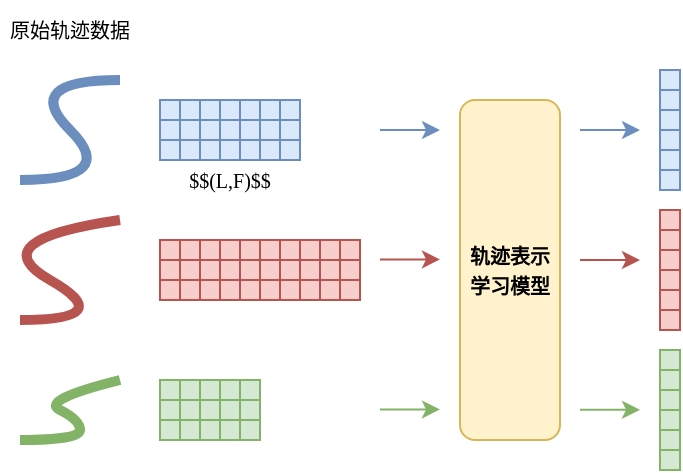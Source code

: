 <mxfile version="26.0.16">
  <diagram name="第 1 页" id="fXplxL7RxXCnTCHVlQfk">
    <mxGraphModel dx="488" dy="281" grid="1" gridSize="10" guides="1" tooltips="1" connect="1" arrows="1" fold="1" page="1" pageScale="1" pageWidth="827" pageHeight="1169" math="0" shadow="0">
      <root>
        <mxCell id="0" />
        <mxCell id="1" parent="0" />
        <mxCell id="59bn6zkRBfai4LQEzVHQ-1" value="&lt;font style=&quot;font-size: 10px;&quot; face=&quot;Simsun&quot;&gt;&lt;b&gt;轨迹表示学习模型&lt;/b&gt;&lt;/font&gt;" style="rounded=1;whiteSpace=wrap;html=1;fillColor=#fff2cc;strokeColor=#d6b656;" vertex="1" parent="1">
          <mxGeometry x="340" y="320" width="50" height="170" as="geometry" />
        </mxCell>
        <mxCell id="59bn6zkRBfai4LQEzVHQ-2" value="" style="curved=1;endArrow=none;html=1;rounded=0;fillColor=#dae8fc;strokeColor=#6c8ebf;startFill=0;strokeWidth=5;" edge="1" parent="1">
          <mxGeometry width="50" height="50" relative="1" as="geometry">
            <mxPoint x="120" y="360" as="sourcePoint" />
            <mxPoint x="170" y="310" as="targetPoint" />
            <Array as="points">
              <mxPoint x="170" y="360" />
              <mxPoint x="120" y="310" />
            </Array>
          </mxGeometry>
        </mxCell>
        <mxCell id="59bn6zkRBfai4LQEzVHQ-5" value="" style="rounded=0;whiteSpace=wrap;html=1;fillColor=#dae8fc;strokeColor=#6c8ebf;" vertex="1" parent="1">
          <mxGeometry x="190" y="330" width="10" height="10" as="geometry" />
        </mxCell>
        <mxCell id="59bn6zkRBfai4LQEzVHQ-7" value="" style="rounded=0;whiteSpace=wrap;html=1;fillColor=#dae8fc;strokeColor=#6c8ebf;" vertex="1" parent="1">
          <mxGeometry x="200" y="330" width="10" height="10" as="geometry" />
        </mxCell>
        <mxCell id="59bn6zkRBfai4LQEzVHQ-8" value="" style="rounded=0;whiteSpace=wrap;html=1;fillColor=#dae8fc;strokeColor=#6c8ebf;" vertex="1" parent="1">
          <mxGeometry x="210" y="330" width="10" height="10" as="geometry" />
        </mxCell>
        <mxCell id="59bn6zkRBfai4LQEzVHQ-9" value="" style="rounded=0;whiteSpace=wrap;html=1;fillColor=#dae8fc;strokeColor=#6c8ebf;" vertex="1" parent="1">
          <mxGeometry x="220" y="330" width="10" height="10" as="geometry" />
        </mxCell>
        <mxCell id="59bn6zkRBfai4LQEzVHQ-10" value="" style="rounded=0;whiteSpace=wrap;html=1;fillColor=#dae8fc;strokeColor=#6c8ebf;" vertex="1" parent="1">
          <mxGeometry x="230" y="330" width="10" height="10" as="geometry" />
        </mxCell>
        <mxCell id="59bn6zkRBfai4LQEzVHQ-11" value="" style="rounded=0;whiteSpace=wrap;html=1;fillColor=#dae8fc;strokeColor=#6c8ebf;" vertex="1" parent="1">
          <mxGeometry x="240" y="330" width="10" height="10" as="geometry" />
        </mxCell>
        <mxCell id="59bn6zkRBfai4LQEzVHQ-12" value="" style="rounded=0;whiteSpace=wrap;html=1;fillColor=#dae8fc;strokeColor=#6c8ebf;" vertex="1" parent="1">
          <mxGeometry x="250" y="330" width="10" height="10" as="geometry" />
        </mxCell>
        <mxCell id="59bn6zkRBfai4LQEzVHQ-13" value="" style="curved=1;endArrow=none;html=1;rounded=0;fillColor=#f8cecc;strokeColor=#b85450;startFill=0;strokeWidth=5;" edge="1" parent="1">
          <mxGeometry width="50" height="50" relative="1" as="geometry">
            <mxPoint x="120" y="430" as="sourcePoint" />
            <mxPoint x="170" y="380" as="targetPoint" />
            <Array as="points">
              <mxPoint x="170" y="430" />
              <mxPoint x="100" y="390" />
            </Array>
          </mxGeometry>
        </mxCell>
        <mxCell id="59bn6zkRBfai4LQEzVHQ-14" value="" style="rounded=0;whiteSpace=wrap;html=1;fillColor=#f8cecc;strokeColor=#b85450;" vertex="1" parent="1">
          <mxGeometry x="190" y="400" width="10" height="10" as="geometry" />
        </mxCell>
        <mxCell id="59bn6zkRBfai4LQEzVHQ-15" value="" style="rounded=0;whiteSpace=wrap;html=1;fillColor=#f8cecc;strokeColor=#b85450;" vertex="1" parent="1">
          <mxGeometry x="200" y="400" width="10" height="10" as="geometry" />
        </mxCell>
        <mxCell id="59bn6zkRBfai4LQEzVHQ-16" value="" style="rounded=0;whiteSpace=wrap;html=1;fillColor=#f8cecc;strokeColor=#b85450;" vertex="1" parent="1">
          <mxGeometry x="210" y="400" width="10" height="10" as="geometry" />
        </mxCell>
        <mxCell id="59bn6zkRBfai4LQEzVHQ-17" value="" style="rounded=0;whiteSpace=wrap;html=1;fillColor=#f8cecc;strokeColor=#b85450;" vertex="1" parent="1">
          <mxGeometry x="220" y="400" width="10" height="10" as="geometry" />
        </mxCell>
        <mxCell id="59bn6zkRBfai4LQEzVHQ-18" value="" style="rounded=0;whiteSpace=wrap;html=1;fillColor=#f8cecc;strokeColor=#b85450;" vertex="1" parent="1">
          <mxGeometry x="230" y="400" width="10" height="10" as="geometry" />
        </mxCell>
        <mxCell id="59bn6zkRBfai4LQEzVHQ-19" value="" style="rounded=0;whiteSpace=wrap;html=1;fillColor=#f8cecc;strokeColor=#b85450;" vertex="1" parent="1">
          <mxGeometry x="240" y="400" width="10" height="10" as="geometry" />
        </mxCell>
        <mxCell id="59bn6zkRBfai4LQEzVHQ-20" value="" style="rounded=0;whiteSpace=wrap;html=1;fillColor=#f8cecc;strokeColor=#b85450;" vertex="1" parent="1">
          <mxGeometry x="250" y="400" width="10" height="10" as="geometry" />
        </mxCell>
        <mxCell id="59bn6zkRBfai4LQEzVHQ-21" value="" style="rounded=0;whiteSpace=wrap;html=1;fillColor=#f8cecc;strokeColor=#b85450;" vertex="1" parent="1">
          <mxGeometry x="260" y="400" width="10" height="10" as="geometry" />
        </mxCell>
        <mxCell id="59bn6zkRBfai4LQEzVHQ-22" value="" style="rounded=0;whiteSpace=wrap;html=1;fillColor=#f8cecc;strokeColor=#b85450;" vertex="1" parent="1">
          <mxGeometry x="270" y="400" width="10" height="10" as="geometry" />
        </mxCell>
        <mxCell id="59bn6zkRBfai4LQEzVHQ-23" value="" style="rounded=0;whiteSpace=wrap;html=1;fillColor=#f8cecc;strokeColor=#b85450;" vertex="1" parent="1">
          <mxGeometry x="280" y="400" width="10" height="10" as="geometry" />
        </mxCell>
        <mxCell id="59bn6zkRBfai4LQEzVHQ-24" value="" style="curved=1;endArrow=none;html=1;rounded=0;fillColor=#d5e8d4;strokeColor=#82b366;startFill=0;strokeWidth=5;" edge="1" parent="1">
          <mxGeometry width="50" height="50" relative="1" as="geometry">
            <mxPoint x="120" y="490" as="sourcePoint" />
            <mxPoint x="170" y="460" as="targetPoint" />
            <Array as="points">
              <mxPoint x="150" y="490" />
              <mxPoint x="150" y="480" />
              <mxPoint x="130" y="470" />
            </Array>
          </mxGeometry>
        </mxCell>
        <mxCell id="59bn6zkRBfai4LQEzVHQ-25" value="" style="rounded=0;whiteSpace=wrap;html=1;fillColor=#d5e8d4;strokeColor=#82b366;" vertex="1" parent="1">
          <mxGeometry x="190" y="470" width="10" height="10" as="geometry" />
        </mxCell>
        <mxCell id="59bn6zkRBfai4LQEzVHQ-26" value="" style="rounded=0;whiteSpace=wrap;html=1;fillColor=#d5e8d4;strokeColor=#82b366;" vertex="1" parent="1">
          <mxGeometry x="200" y="470" width="10" height="10" as="geometry" />
        </mxCell>
        <mxCell id="59bn6zkRBfai4LQEzVHQ-27" value="" style="rounded=0;whiteSpace=wrap;html=1;fillColor=#d5e8d4;strokeColor=#82b366;" vertex="1" parent="1">
          <mxGeometry x="210" y="470" width="10" height="10" as="geometry" />
        </mxCell>
        <mxCell id="59bn6zkRBfai4LQEzVHQ-28" value="" style="rounded=0;whiteSpace=wrap;html=1;fillColor=#d5e8d4;strokeColor=#82b366;" vertex="1" parent="1">
          <mxGeometry x="220" y="470" width="10" height="10" as="geometry" />
        </mxCell>
        <mxCell id="59bn6zkRBfai4LQEzVHQ-29" value="" style="rounded=0;whiteSpace=wrap;html=1;fillColor=#d5e8d4;strokeColor=#82b366;" vertex="1" parent="1">
          <mxGeometry x="230" y="470" width="10" height="10" as="geometry" />
        </mxCell>
        <mxCell id="59bn6zkRBfai4LQEzVHQ-51" value="" style="rounded=0;whiteSpace=wrap;html=1;fillColor=#dae8fc;strokeColor=#6c8ebf;" vertex="1" parent="1">
          <mxGeometry x="190" y="340" width="10" height="10" as="geometry" />
        </mxCell>
        <mxCell id="59bn6zkRBfai4LQEzVHQ-52" value="" style="rounded=0;whiteSpace=wrap;html=1;fillColor=#dae8fc;strokeColor=#6c8ebf;" vertex="1" parent="1">
          <mxGeometry x="200" y="340" width="10" height="10" as="geometry" />
        </mxCell>
        <mxCell id="59bn6zkRBfai4LQEzVHQ-53" value="" style="rounded=0;whiteSpace=wrap;html=1;fillColor=#dae8fc;strokeColor=#6c8ebf;" vertex="1" parent="1">
          <mxGeometry x="210" y="340" width="10" height="10" as="geometry" />
        </mxCell>
        <mxCell id="59bn6zkRBfai4LQEzVHQ-54" value="" style="rounded=0;whiteSpace=wrap;html=1;fillColor=#dae8fc;strokeColor=#6c8ebf;" vertex="1" parent="1">
          <mxGeometry x="220" y="340" width="10" height="10" as="geometry" />
        </mxCell>
        <mxCell id="59bn6zkRBfai4LQEzVHQ-55" value="" style="rounded=0;whiteSpace=wrap;html=1;fillColor=#dae8fc;strokeColor=#6c8ebf;" vertex="1" parent="1">
          <mxGeometry x="230" y="340" width="10" height="10" as="geometry" />
        </mxCell>
        <mxCell id="59bn6zkRBfai4LQEzVHQ-56" value="" style="rounded=0;whiteSpace=wrap;html=1;fillColor=#dae8fc;strokeColor=#6c8ebf;" vertex="1" parent="1">
          <mxGeometry x="240" y="340" width="10" height="10" as="geometry" />
        </mxCell>
        <mxCell id="59bn6zkRBfai4LQEzVHQ-57" value="" style="rounded=0;whiteSpace=wrap;html=1;fillColor=#dae8fc;strokeColor=#6c8ebf;" vertex="1" parent="1">
          <mxGeometry x="250" y="340" width="10" height="10" as="geometry" />
        </mxCell>
        <mxCell id="59bn6zkRBfai4LQEzVHQ-58" value="" style="rounded=0;whiteSpace=wrap;html=1;fillColor=#dae8fc;strokeColor=#6c8ebf;" vertex="1" parent="1">
          <mxGeometry x="190" y="320" width="10" height="10" as="geometry" />
        </mxCell>
        <mxCell id="59bn6zkRBfai4LQEzVHQ-59" value="" style="rounded=0;whiteSpace=wrap;html=1;fillColor=#dae8fc;strokeColor=#6c8ebf;" vertex="1" parent="1">
          <mxGeometry x="200" y="320" width="10" height="10" as="geometry" />
        </mxCell>
        <mxCell id="59bn6zkRBfai4LQEzVHQ-60" value="" style="rounded=0;whiteSpace=wrap;html=1;fillColor=#dae8fc;strokeColor=#6c8ebf;" vertex="1" parent="1">
          <mxGeometry x="210" y="320" width="10" height="10" as="geometry" />
        </mxCell>
        <mxCell id="59bn6zkRBfai4LQEzVHQ-61" value="" style="rounded=0;whiteSpace=wrap;html=1;fillColor=#dae8fc;strokeColor=#6c8ebf;" vertex="1" parent="1">
          <mxGeometry x="220" y="320" width="10" height="10" as="geometry" />
        </mxCell>
        <mxCell id="59bn6zkRBfai4LQEzVHQ-62" value="" style="rounded=0;whiteSpace=wrap;html=1;fillColor=#dae8fc;strokeColor=#6c8ebf;" vertex="1" parent="1">
          <mxGeometry x="230" y="320" width="10" height="10" as="geometry" />
        </mxCell>
        <mxCell id="59bn6zkRBfai4LQEzVHQ-63" value="" style="rounded=0;whiteSpace=wrap;html=1;fillColor=#dae8fc;strokeColor=#6c8ebf;" vertex="1" parent="1">
          <mxGeometry x="240" y="320" width="10" height="10" as="geometry" />
        </mxCell>
        <mxCell id="59bn6zkRBfai4LQEzVHQ-64" value="" style="rounded=0;whiteSpace=wrap;html=1;fillColor=#dae8fc;strokeColor=#6c8ebf;" vertex="1" parent="1">
          <mxGeometry x="250" y="320" width="10" height="10" as="geometry" />
        </mxCell>
        <mxCell id="59bn6zkRBfai4LQEzVHQ-65" value="" style="rounded=0;whiteSpace=wrap;html=1;fillColor=#f8cecc;strokeColor=#b85450;" vertex="1" parent="1">
          <mxGeometry x="190" y="390" width="10" height="10" as="geometry" />
        </mxCell>
        <mxCell id="59bn6zkRBfai4LQEzVHQ-66" value="" style="rounded=0;whiteSpace=wrap;html=1;fillColor=#f8cecc;strokeColor=#b85450;" vertex="1" parent="1">
          <mxGeometry x="200" y="390" width="10" height="10" as="geometry" />
        </mxCell>
        <mxCell id="59bn6zkRBfai4LQEzVHQ-67" value="" style="rounded=0;whiteSpace=wrap;html=1;fillColor=#f8cecc;strokeColor=#b85450;" vertex="1" parent="1">
          <mxGeometry x="210" y="390" width="10" height="10" as="geometry" />
        </mxCell>
        <mxCell id="59bn6zkRBfai4LQEzVHQ-68" value="" style="rounded=0;whiteSpace=wrap;html=1;fillColor=#f8cecc;strokeColor=#b85450;" vertex="1" parent="1">
          <mxGeometry x="220" y="390" width="10" height="10" as="geometry" />
        </mxCell>
        <mxCell id="59bn6zkRBfai4LQEzVHQ-69" value="" style="rounded=0;whiteSpace=wrap;html=1;fillColor=#f8cecc;strokeColor=#b85450;" vertex="1" parent="1">
          <mxGeometry x="230" y="390" width="10" height="10" as="geometry" />
        </mxCell>
        <mxCell id="59bn6zkRBfai4LQEzVHQ-70" value="" style="rounded=0;whiteSpace=wrap;html=1;fillColor=#f8cecc;strokeColor=#b85450;" vertex="1" parent="1">
          <mxGeometry x="240" y="390" width="10" height="10" as="geometry" />
        </mxCell>
        <mxCell id="59bn6zkRBfai4LQEzVHQ-71" value="" style="rounded=0;whiteSpace=wrap;html=1;fillColor=#f8cecc;strokeColor=#b85450;" vertex="1" parent="1">
          <mxGeometry x="250" y="390" width="10" height="10" as="geometry" />
        </mxCell>
        <mxCell id="59bn6zkRBfai4LQEzVHQ-72" value="" style="rounded=0;whiteSpace=wrap;html=1;fillColor=#f8cecc;strokeColor=#b85450;" vertex="1" parent="1">
          <mxGeometry x="260" y="390" width="10" height="10" as="geometry" />
        </mxCell>
        <mxCell id="59bn6zkRBfai4LQEzVHQ-73" value="" style="rounded=0;whiteSpace=wrap;html=1;fillColor=#f8cecc;strokeColor=#b85450;" vertex="1" parent="1">
          <mxGeometry x="270" y="390" width="10" height="10" as="geometry" />
        </mxCell>
        <mxCell id="59bn6zkRBfai4LQEzVHQ-74" value="" style="rounded=0;whiteSpace=wrap;html=1;fillColor=#f8cecc;strokeColor=#b85450;" vertex="1" parent="1">
          <mxGeometry x="280" y="390" width="10" height="10" as="geometry" />
        </mxCell>
        <mxCell id="59bn6zkRBfai4LQEzVHQ-75" value="" style="rounded=0;whiteSpace=wrap;html=1;fillColor=#f8cecc;strokeColor=#b85450;" vertex="1" parent="1">
          <mxGeometry x="190" y="410" width="10" height="10" as="geometry" />
        </mxCell>
        <mxCell id="59bn6zkRBfai4LQEzVHQ-76" value="" style="rounded=0;whiteSpace=wrap;html=1;fillColor=#f8cecc;strokeColor=#b85450;" vertex="1" parent="1">
          <mxGeometry x="200" y="410" width="10" height="10" as="geometry" />
        </mxCell>
        <mxCell id="59bn6zkRBfai4LQEzVHQ-77" value="" style="rounded=0;whiteSpace=wrap;html=1;fillColor=#f8cecc;strokeColor=#b85450;" vertex="1" parent="1">
          <mxGeometry x="210" y="410" width="10" height="10" as="geometry" />
        </mxCell>
        <mxCell id="59bn6zkRBfai4LQEzVHQ-78" value="" style="rounded=0;whiteSpace=wrap;html=1;fillColor=#f8cecc;strokeColor=#b85450;" vertex="1" parent="1">
          <mxGeometry x="220" y="410" width="10" height="10" as="geometry" />
        </mxCell>
        <mxCell id="59bn6zkRBfai4LQEzVHQ-79" value="" style="rounded=0;whiteSpace=wrap;html=1;fillColor=#f8cecc;strokeColor=#b85450;" vertex="1" parent="1">
          <mxGeometry x="230" y="410" width="10" height="10" as="geometry" />
        </mxCell>
        <mxCell id="59bn6zkRBfai4LQEzVHQ-80" value="" style="rounded=0;whiteSpace=wrap;html=1;fillColor=#f8cecc;strokeColor=#b85450;" vertex="1" parent="1">
          <mxGeometry x="240" y="410" width="10" height="10" as="geometry" />
        </mxCell>
        <mxCell id="59bn6zkRBfai4LQEzVHQ-81" value="" style="rounded=0;whiteSpace=wrap;html=1;fillColor=#f8cecc;strokeColor=#b85450;" vertex="1" parent="1">
          <mxGeometry x="250" y="410" width="10" height="10" as="geometry" />
        </mxCell>
        <mxCell id="59bn6zkRBfai4LQEzVHQ-82" value="" style="rounded=0;whiteSpace=wrap;html=1;fillColor=#f8cecc;strokeColor=#b85450;" vertex="1" parent="1">
          <mxGeometry x="260" y="410" width="10" height="10" as="geometry" />
        </mxCell>
        <mxCell id="59bn6zkRBfai4LQEzVHQ-83" value="" style="rounded=0;whiteSpace=wrap;html=1;fillColor=#f8cecc;strokeColor=#b85450;" vertex="1" parent="1">
          <mxGeometry x="270" y="410" width="10" height="10" as="geometry" />
        </mxCell>
        <mxCell id="59bn6zkRBfai4LQEzVHQ-84" value="" style="rounded=0;whiteSpace=wrap;html=1;fillColor=#f8cecc;strokeColor=#b85450;" vertex="1" parent="1">
          <mxGeometry x="280" y="410" width="10" height="10" as="geometry" />
        </mxCell>
        <mxCell id="59bn6zkRBfai4LQEzVHQ-95" value="" style="rounded=0;whiteSpace=wrap;html=1;fillColor=#d5e8d4;strokeColor=#82b366;" vertex="1" parent="1">
          <mxGeometry x="190" y="480" width="10" height="10" as="geometry" />
        </mxCell>
        <mxCell id="59bn6zkRBfai4LQEzVHQ-96" value="" style="rounded=0;whiteSpace=wrap;html=1;fillColor=#d5e8d4;strokeColor=#82b366;" vertex="1" parent="1">
          <mxGeometry x="200" y="480" width="10" height="10" as="geometry" />
        </mxCell>
        <mxCell id="59bn6zkRBfai4LQEzVHQ-97" value="" style="rounded=0;whiteSpace=wrap;html=1;fillColor=#d5e8d4;strokeColor=#82b366;" vertex="1" parent="1">
          <mxGeometry x="210" y="480" width="10" height="10" as="geometry" />
        </mxCell>
        <mxCell id="59bn6zkRBfai4LQEzVHQ-98" value="" style="rounded=0;whiteSpace=wrap;html=1;fillColor=#d5e8d4;strokeColor=#82b366;" vertex="1" parent="1">
          <mxGeometry x="220" y="480" width="10" height="10" as="geometry" />
        </mxCell>
        <mxCell id="59bn6zkRBfai4LQEzVHQ-99" value="" style="rounded=0;whiteSpace=wrap;html=1;fillColor=#d5e8d4;strokeColor=#82b366;" vertex="1" parent="1">
          <mxGeometry x="230" y="480" width="10" height="10" as="geometry" />
        </mxCell>
        <mxCell id="59bn6zkRBfai4LQEzVHQ-100" value="" style="rounded=0;whiteSpace=wrap;html=1;fillColor=#d5e8d4;strokeColor=#82b366;" vertex="1" parent="1">
          <mxGeometry x="190" y="460" width="10" height="10" as="geometry" />
        </mxCell>
        <mxCell id="59bn6zkRBfai4LQEzVHQ-101" value="" style="rounded=0;whiteSpace=wrap;html=1;fillColor=#d5e8d4;strokeColor=#82b366;" vertex="1" parent="1">
          <mxGeometry x="200" y="460" width="10" height="10" as="geometry" />
        </mxCell>
        <mxCell id="59bn6zkRBfai4LQEzVHQ-102" value="" style="rounded=0;whiteSpace=wrap;html=1;fillColor=#d5e8d4;strokeColor=#82b366;" vertex="1" parent="1">
          <mxGeometry x="210" y="460" width="10" height="10" as="geometry" />
        </mxCell>
        <mxCell id="59bn6zkRBfai4LQEzVHQ-103" value="" style="rounded=0;whiteSpace=wrap;html=1;fillColor=#d5e8d4;strokeColor=#82b366;" vertex="1" parent="1">
          <mxGeometry x="220" y="460" width="10" height="10" as="geometry" />
        </mxCell>
        <mxCell id="59bn6zkRBfai4LQEzVHQ-104" value="" style="rounded=0;whiteSpace=wrap;html=1;fillColor=#d5e8d4;strokeColor=#82b366;" vertex="1" parent="1">
          <mxGeometry x="230" y="460" width="10" height="10" as="geometry" />
        </mxCell>
        <mxCell id="59bn6zkRBfai4LQEzVHQ-129" value="" style="rounded=0;whiteSpace=wrap;html=1;fillColor=#dae8fc;strokeColor=#6c8ebf;" vertex="1" parent="1">
          <mxGeometry x="440" y="315" width="10" height="10" as="geometry" />
        </mxCell>
        <mxCell id="59bn6zkRBfai4LQEzVHQ-130" value="" style="rounded=0;whiteSpace=wrap;html=1;fillColor=#dae8fc;strokeColor=#6c8ebf;" vertex="1" parent="1">
          <mxGeometry x="440" y="325" width="10" height="10" as="geometry" />
        </mxCell>
        <mxCell id="59bn6zkRBfai4LQEzVHQ-131" value="" style="rounded=0;whiteSpace=wrap;html=1;fillColor=#dae8fc;strokeColor=#6c8ebf;" vertex="1" parent="1">
          <mxGeometry x="440" y="305" width="10" height="10" as="geometry" />
        </mxCell>
        <mxCell id="59bn6zkRBfai4LQEzVHQ-132" value="" style="rounded=0;whiteSpace=wrap;html=1;fillColor=#dae8fc;strokeColor=#6c8ebf;" vertex="1" parent="1">
          <mxGeometry x="440" y="345" width="10" height="10" as="geometry" />
        </mxCell>
        <mxCell id="59bn6zkRBfai4LQEzVHQ-133" value="" style="rounded=0;whiteSpace=wrap;html=1;fillColor=#dae8fc;strokeColor=#6c8ebf;" vertex="1" parent="1">
          <mxGeometry x="440" y="355" width="10" height="10" as="geometry" />
        </mxCell>
        <mxCell id="59bn6zkRBfai4LQEzVHQ-134" value="" style="rounded=0;whiteSpace=wrap;html=1;fillColor=#dae8fc;strokeColor=#6c8ebf;" vertex="1" parent="1">
          <mxGeometry x="440" y="335" width="10" height="10" as="geometry" />
        </mxCell>
        <mxCell id="59bn6zkRBfai4LQEzVHQ-135" value="" style="rounded=0;whiteSpace=wrap;html=1;fillColor=#f8cecc;strokeColor=#b85450;" vertex="1" parent="1">
          <mxGeometry x="440" y="385" width="10" height="10" as="geometry" />
        </mxCell>
        <mxCell id="59bn6zkRBfai4LQEzVHQ-136" value="" style="rounded=0;whiteSpace=wrap;html=1;fillColor=#f8cecc;strokeColor=#b85450;" vertex="1" parent="1">
          <mxGeometry x="440" y="395" width="10" height="10" as="geometry" />
        </mxCell>
        <mxCell id="59bn6zkRBfai4LQEzVHQ-137" value="" style="rounded=0;whiteSpace=wrap;html=1;fillColor=#f8cecc;strokeColor=#b85450;" vertex="1" parent="1">
          <mxGeometry x="440" y="375" width="10" height="10" as="geometry" />
        </mxCell>
        <mxCell id="59bn6zkRBfai4LQEzVHQ-138" value="" style="rounded=0;whiteSpace=wrap;html=1;fillColor=#f8cecc;strokeColor=#b85450;" vertex="1" parent="1">
          <mxGeometry x="440" y="415" width="10" height="10" as="geometry" />
        </mxCell>
        <mxCell id="59bn6zkRBfai4LQEzVHQ-139" value="" style="rounded=0;whiteSpace=wrap;html=1;fillColor=#f8cecc;strokeColor=#b85450;" vertex="1" parent="1">
          <mxGeometry x="440" y="425" width="10" height="10" as="geometry" />
        </mxCell>
        <mxCell id="59bn6zkRBfai4LQEzVHQ-140" value="" style="rounded=0;whiteSpace=wrap;html=1;fillColor=#f8cecc;strokeColor=#b85450;" vertex="1" parent="1">
          <mxGeometry x="440" y="405" width="10" height="10" as="geometry" />
        </mxCell>
        <mxCell id="59bn6zkRBfai4LQEzVHQ-141" value="" style="rounded=0;whiteSpace=wrap;html=1;fillColor=#d5e8d4;strokeColor=#82b366;" vertex="1" parent="1">
          <mxGeometry x="440" y="455" width="10" height="10" as="geometry" />
        </mxCell>
        <mxCell id="59bn6zkRBfai4LQEzVHQ-142" value="" style="rounded=0;whiteSpace=wrap;html=1;fillColor=#d5e8d4;strokeColor=#82b366;" vertex="1" parent="1">
          <mxGeometry x="440" y="465" width="10" height="10" as="geometry" />
        </mxCell>
        <mxCell id="59bn6zkRBfai4LQEzVHQ-143" value="" style="rounded=0;whiteSpace=wrap;html=1;fillColor=#d5e8d4;strokeColor=#82b366;" vertex="1" parent="1">
          <mxGeometry x="440" y="445" width="10" height="10" as="geometry" />
        </mxCell>
        <mxCell id="59bn6zkRBfai4LQEzVHQ-144" value="" style="rounded=0;whiteSpace=wrap;html=1;fillColor=#d5e8d4;strokeColor=#82b366;" vertex="1" parent="1">
          <mxGeometry x="440" y="485" width="10" height="10" as="geometry" />
        </mxCell>
        <mxCell id="59bn6zkRBfai4LQEzVHQ-145" value="" style="rounded=0;whiteSpace=wrap;html=1;fillColor=#d5e8d4;strokeColor=#82b366;" vertex="1" parent="1">
          <mxGeometry x="440" y="495" width="10" height="10" as="geometry" />
        </mxCell>
        <mxCell id="59bn6zkRBfai4LQEzVHQ-146" value="" style="rounded=0;whiteSpace=wrap;html=1;fillColor=#d5e8d4;strokeColor=#82b366;" vertex="1" parent="1">
          <mxGeometry x="440" y="475" width="10" height="10" as="geometry" />
        </mxCell>
        <mxCell id="59bn6zkRBfai4LQEzVHQ-147" value="" style="endArrow=classic;html=1;rounded=0;fillColor=#dae8fc;strokeColor=#6c8ebf;" edge="1" parent="1">
          <mxGeometry width="50" height="50" relative="1" as="geometry">
            <mxPoint x="300" y="335" as="sourcePoint" />
            <mxPoint x="330" y="335" as="targetPoint" />
          </mxGeometry>
        </mxCell>
        <mxCell id="59bn6zkRBfai4LQEzVHQ-148" value="" style="endArrow=classic;html=1;rounded=0;fillColor=#f8cecc;strokeColor=#b85450;" edge="1" parent="1">
          <mxGeometry width="50" height="50" relative="1" as="geometry">
            <mxPoint x="300" y="399.72" as="sourcePoint" />
            <mxPoint x="330" y="399.72" as="targetPoint" />
          </mxGeometry>
        </mxCell>
        <mxCell id="59bn6zkRBfai4LQEzVHQ-149" value="" style="endArrow=classic;html=1;rounded=0;fillColor=#d5e8d4;strokeColor=#82b366;" edge="1" parent="1">
          <mxGeometry width="50" height="50" relative="1" as="geometry">
            <mxPoint x="300" y="474.72" as="sourcePoint" />
            <mxPoint x="330" y="474.72" as="targetPoint" />
          </mxGeometry>
        </mxCell>
        <mxCell id="59bn6zkRBfai4LQEzVHQ-150" value="" style="endArrow=classic;html=1;rounded=0;fillColor=#dae8fc;strokeColor=#6c8ebf;" edge="1" parent="1">
          <mxGeometry width="50" height="50" relative="1" as="geometry">
            <mxPoint x="400" y="335" as="sourcePoint" />
            <mxPoint x="430" y="335" as="targetPoint" />
          </mxGeometry>
        </mxCell>
        <mxCell id="59bn6zkRBfai4LQEzVHQ-151" value="" style="endArrow=classic;html=1;rounded=0;fillColor=#f8cecc;strokeColor=#b85450;" edge="1" parent="1">
          <mxGeometry width="50" height="50" relative="1" as="geometry">
            <mxPoint x="400" y="400" as="sourcePoint" />
            <mxPoint x="430" y="400" as="targetPoint" />
          </mxGeometry>
        </mxCell>
        <mxCell id="59bn6zkRBfai4LQEzVHQ-152" value="" style="endArrow=classic;html=1;rounded=0;fillColor=#d5e8d4;strokeColor=#82b366;" edge="1" parent="1">
          <mxGeometry width="50" height="50" relative="1" as="geometry">
            <mxPoint x="400" y="474.9" as="sourcePoint" />
            <mxPoint x="430" y="474.9" as="targetPoint" />
          </mxGeometry>
        </mxCell>
        <mxCell id="59bn6zkRBfai4LQEzVHQ-153" value="&lt;font style=&quot;font-size: 10px;&quot; face=&quot;Simsun&quot;&gt;原始轨迹数据&lt;/font&gt;" style="text;html=1;align=center;verticalAlign=middle;whiteSpace=wrap;rounded=0;" vertex="1" parent="1">
          <mxGeometry x="110" y="270" width="70" height="30" as="geometry" />
        </mxCell>
        <mxCell id="59bn6zkRBfai4LQEzVHQ-154" value="&lt;font style=&quot;font-size: 10px;&quot; face=&quot;Simsun&quot;&gt;$$(L&lt;/font&gt;&lt;span style=&quot;font-size: 10px; font-family: Simsun; background-color: transparent; color: light-dark(rgb(0, 0, 0), rgb(255, 255, 255));&quot;&gt;,F)$$&lt;/span&gt;" style="text;html=1;align=center;verticalAlign=middle;whiteSpace=wrap;rounded=0;" vertex="1" parent="1">
          <mxGeometry x="190" y="345" width="70" height="30" as="geometry" />
        </mxCell>
      </root>
    </mxGraphModel>
  </diagram>
</mxfile>
